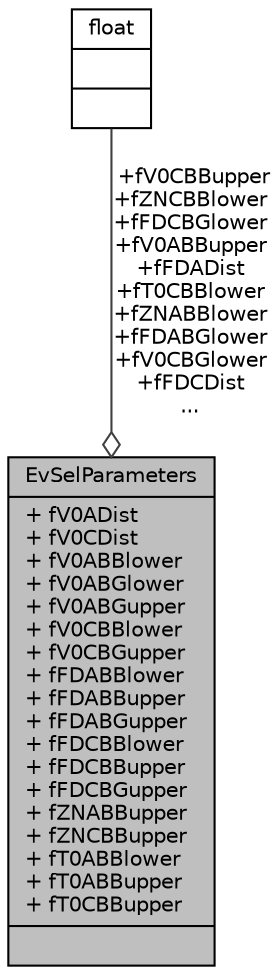 digraph "EvSelParameters"
{
 // INTERACTIVE_SVG=YES
  bgcolor="transparent";
  edge [fontname="Helvetica",fontsize="10",labelfontname="Helvetica",labelfontsize="10"];
  node [fontname="Helvetica",fontsize="10",shape=record];
  Node1 [label="{EvSelParameters\n|+ fV0ADist\l+ fV0CDist\l+ fV0ABBlower\l+ fV0ABGlower\l+ fV0ABGupper\l+ fV0CBBlower\l+ fV0CBGupper\l+ fFDABBlower\l+ fFDABBupper\l+ fFDABGupper\l+ fFDCBBlower\l+ fFDCBBupper\l+ fFDCBGupper\l+ fZNABBupper\l+ fZNCBBupper\l+ fT0ABBlower\l+ fT0ABBupper\l+ fT0CBBupper\l|}",height=0.2,width=0.4,color="black", fillcolor="grey75", style="filled", fontcolor="black"];
  Node2 -> Node1 [color="grey25",fontsize="10",style="solid",label=" +fV0CBBupper\n+fZNCBBlower\n+fFDCBGlower\n+fV0ABBupper\n+fFDADist\n+fT0CBBlower\n+fZNABBlower\n+fFDABGlower\n+fV0CBGlower\n+fFDCDist\n..." ,arrowhead="odiamond",fontname="Helvetica"];
  Node2 [label="{float\n||}",height=0.2,width=0.4,color="black",URL="$d4/dc3/classfloat.html"];
}
